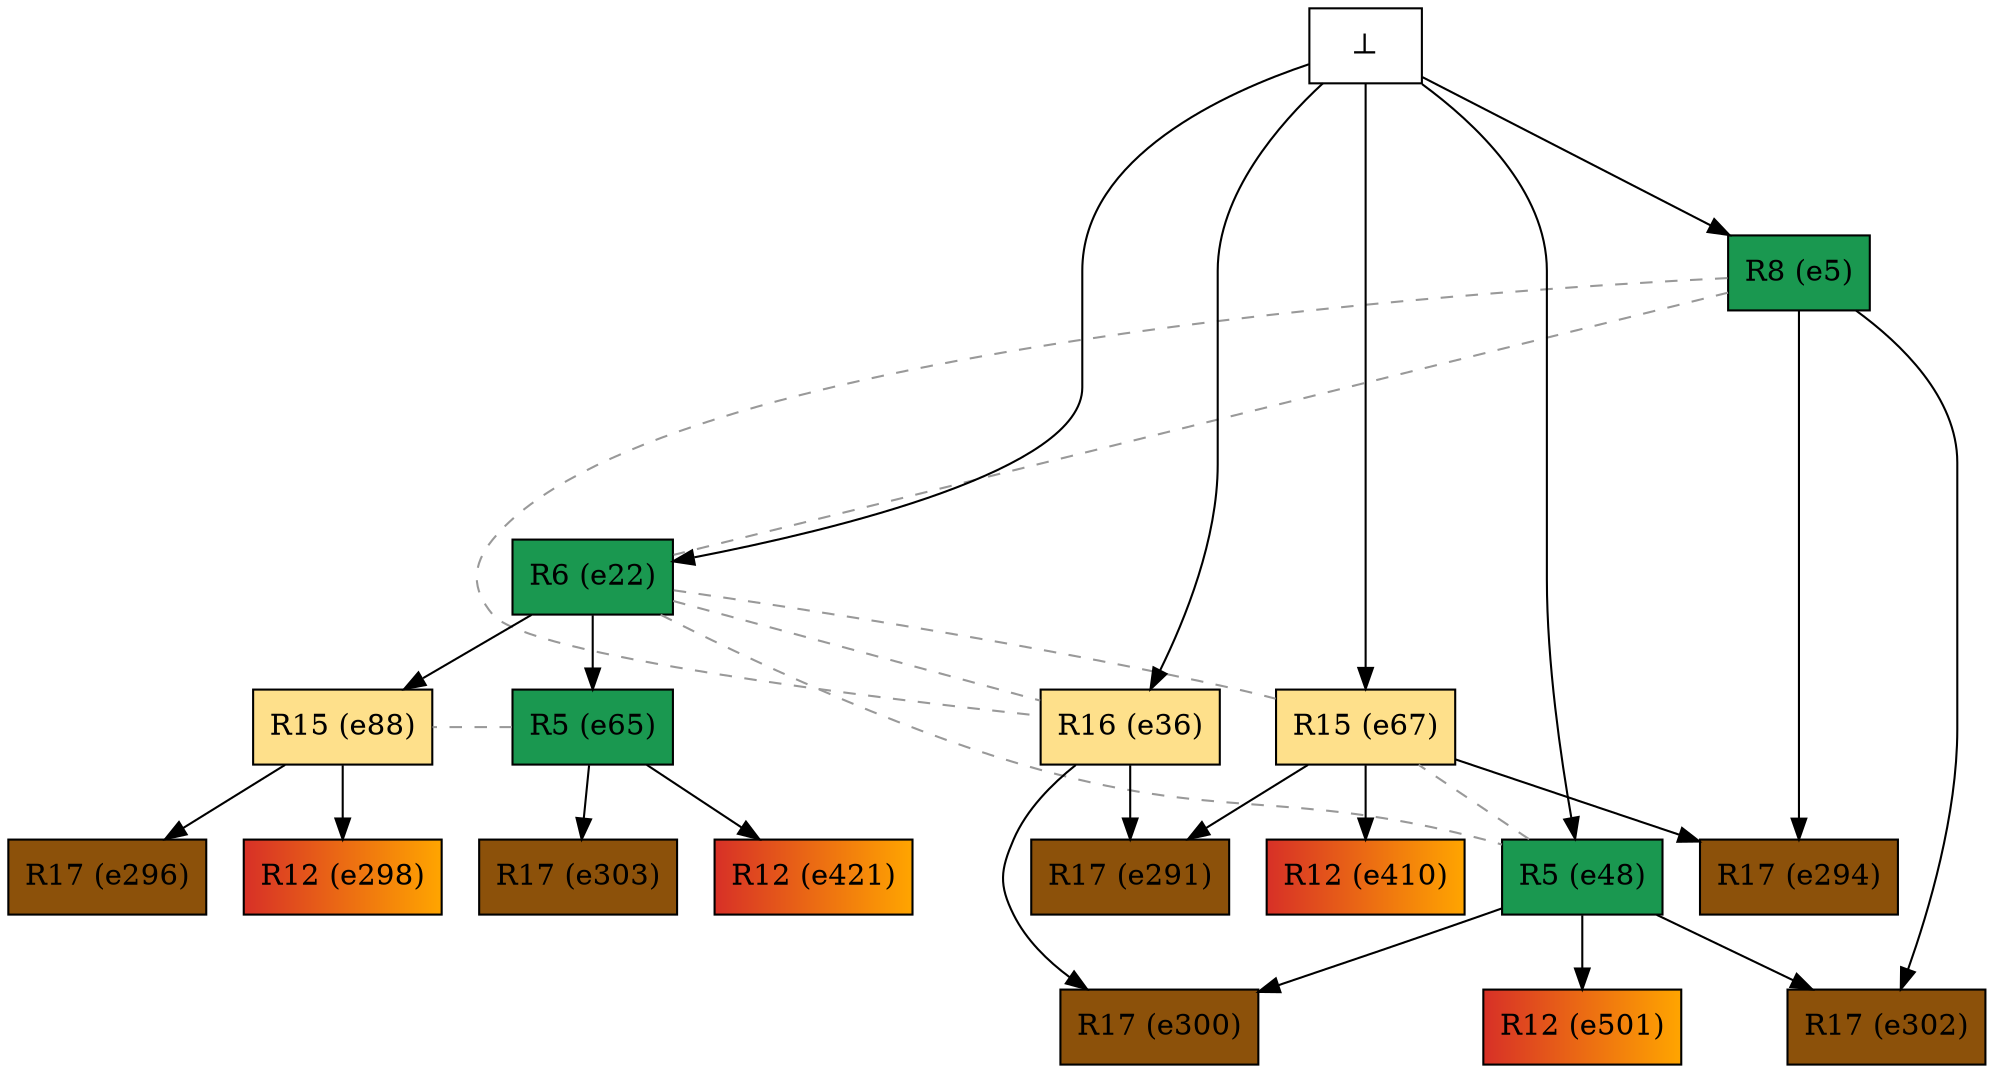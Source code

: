 digraph test {

//conflicts
  e5 -> e22 [arrowhead=none color=gray60 style=dashed constraint=false];
  e5 -> e36 [arrowhead=none color=gray60 style=dashed constraint=false];
  e22 -> e36 [arrowhead=none color=gray60 style=dashed constraint=false];
  e22 -> e48 [arrowhead=none color=gray60 style=dashed constraint=false];
  e22 -> e67 [arrowhead=none color=gray60 style=dashed constraint=false];
  e48 -> e67 [arrowhead=none color=gray60 style=dashed constraint=false];
  e65 -> e88 [arrowhead=none color=gray60 style=dashed constraint=false];

  e36 -> e291 [minlen=1];
  e67 -> e291 [minlen=1];
  e5 -> e294 [minlen=1];
  e67 -> e294 [minlen=1];
  e88 -> e296 [minlen=1];
  e22 -> e88 [minlen=1];
  e88 -> e298 [minlen=1];
  e36 -> e300 [minlen=1];
  e48 -> e300 [minlen=1];
  e5 -> e302 [minlen=1];
  e48 -> e302 [minlen=1];
  e65 -> e303 [minlen=1];
  e22 -> e65 [minlen=1];
  e67 -> e410 [minlen=1];
  e65 -> e421 [minlen=1];
  e48 -> e501 [minlen=1];
  e0 -> e5 [minlen=2];
  e0 -> e22 [minlen=5];
  e0 -> e36 [minlen=6];
  e0 -> e48 [minlen=7];
  e0 -> e67 [minlen=6];

  e5 [color="black" fillcolor="#1a9850:#1a9850" label="R8 (e5)" shape=box style=filled];
  e22 [color="black" fillcolor="#1a9850:#1a9850" label="R6 (e22)" shape=box style=filled];
  e36 [color="black" fillcolor="#fee08b:#fee08b" label="R16 (e36)" shape=box style=filled];
  e48 [color="black" fillcolor="#1a9850:#1a9850" label="R5 (e48)" shape=box style=filled];
  e65 [color="black" fillcolor="#1a9850:#1a9850" label="R5 (e65)" shape=box style=filled];
  e67 [color="black" fillcolor="#fee08b:#fee08b" label="R15 (e67)" shape=box style=filled];
  e88 [color="black" fillcolor="#fee08b:#fee08b" label="R15 (e88)" shape=box style=filled];
  e291 [color="black" fillcolor="#8c510a:#8c510a" label="R17 (e291)" shape=box style=filled];
  e294 [color="black" fillcolor="#8c510a:#8c510a" label="R17 (e294)" shape=box style=filled];
  e296 [color="black" fillcolor="#8c510a:#8c510a" label="R17 (e296)" shape=box style=filled];
  e298 [color="black" fillcolor="#d73027:orange" label="R12 (e298)" shape=box style=filled];
  e300 [color="black" fillcolor="#8c510a:#8c510a" label="R17 (e300)" shape=box style=filled];
  e302 [color="black" fillcolor="#8c510a:#8c510a" label="R17 (e302)" shape=box style=filled];
  e303 [color="black" fillcolor="#8c510a:#8c510a" label="R17 (e303)" shape=box style=filled];
  e410 [color="black" fillcolor="#d73027:orange" label="R12 (e410)" shape=box style=filled];
  e421 [color="black" fillcolor="#d73027:orange" label="R12 (e421)" shape=box style=filled];
  e501 [color="black" fillcolor="#d73027:orange" label="R12 (e501)" shape=box style=filled];
  e0 [fillcolor="white" label="⊥" shape=box style=filled];
}
